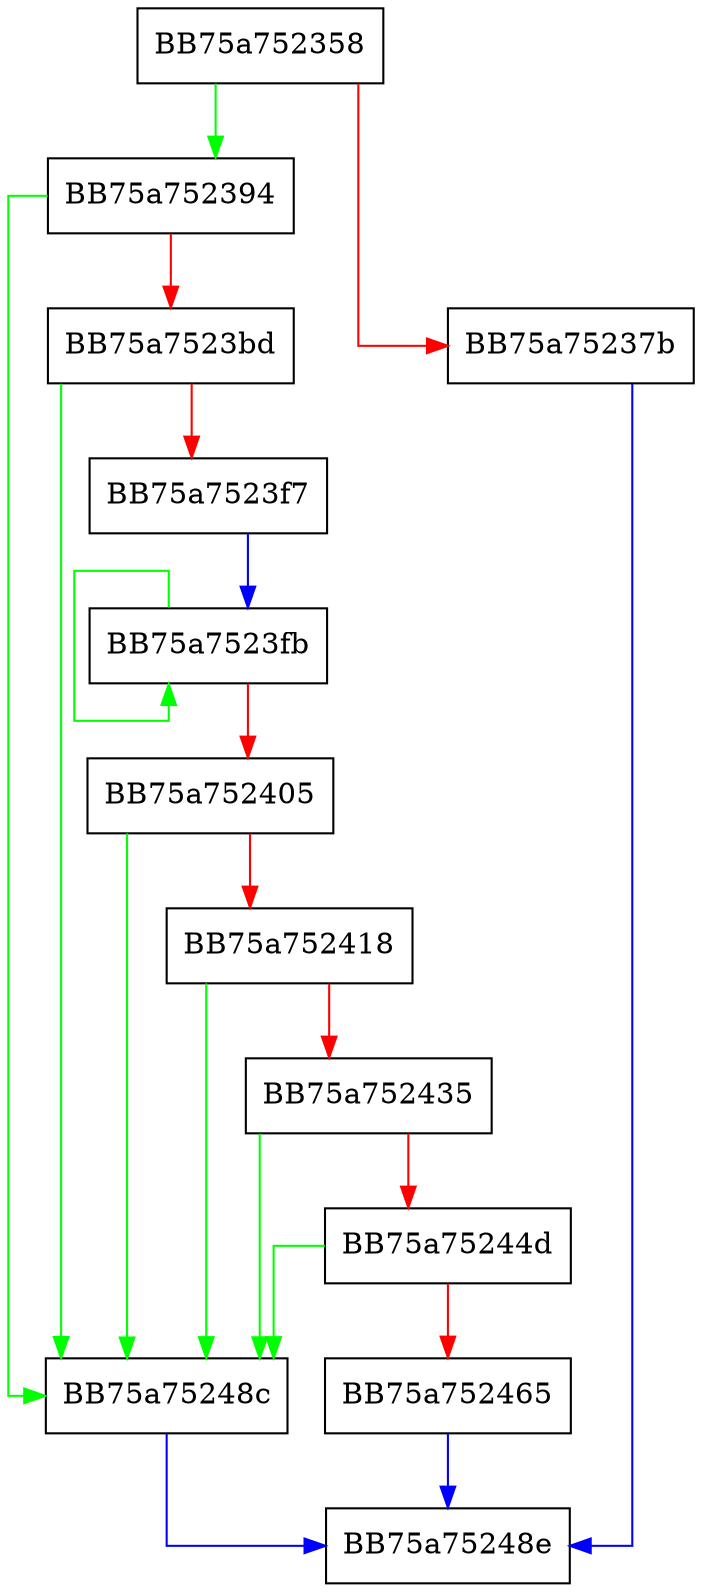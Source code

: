 digraph toString {
  node [shape="box"];
  graph [splines=ortho];
  BB75a752358 -> BB75a752394 [color="green"];
  BB75a752358 -> BB75a75237b [color="red"];
  BB75a75237b -> BB75a75248e [color="blue"];
  BB75a752394 -> BB75a75248c [color="green"];
  BB75a752394 -> BB75a7523bd [color="red"];
  BB75a7523bd -> BB75a75248c [color="green"];
  BB75a7523bd -> BB75a7523f7 [color="red"];
  BB75a7523f7 -> BB75a7523fb [color="blue"];
  BB75a7523fb -> BB75a7523fb [color="green"];
  BB75a7523fb -> BB75a752405 [color="red"];
  BB75a752405 -> BB75a75248c [color="green"];
  BB75a752405 -> BB75a752418 [color="red"];
  BB75a752418 -> BB75a75248c [color="green"];
  BB75a752418 -> BB75a752435 [color="red"];
  BB75a752435 -> BB75a75248c [color="green"];
  BB75a752435 -> BB75a75244d [color="red"];
  BB75a75244d -> BB75a75248c [color="green"];
  BB75a75244d -> BB75a752465 [color="red"];
  BB75a752465 -> BB75a75248e [color="blue"];
  BB75a75248c -> BB75a75248e [color="blue"];
}